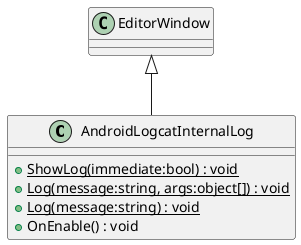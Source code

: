 @startuml
class AndroidLogcatInternalLog {
    + {static} ShowLog(immediate:bool) : void
    + {static} Log(message:string, args:object[]) : void
    + {static} Log(message:string) : void
    + OnEnable() : void
}
EditorWindow <|-- AndroidLogcatInternalLog
@enduml
